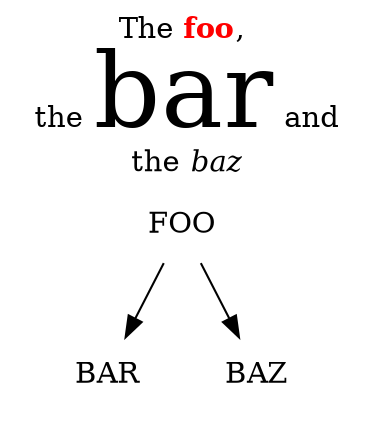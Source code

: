 digraph D {

  label = <The <font color='red'><b>foo</b></font>,<br/> the <font point-size='50'>bar</font> and<br/> the <i>baz</i>>;
  labelloc = "t"; // place the label at the top (b seems to be default)

  node [shape=plaintext]

  FOO -> {BAR, BAZ};

}